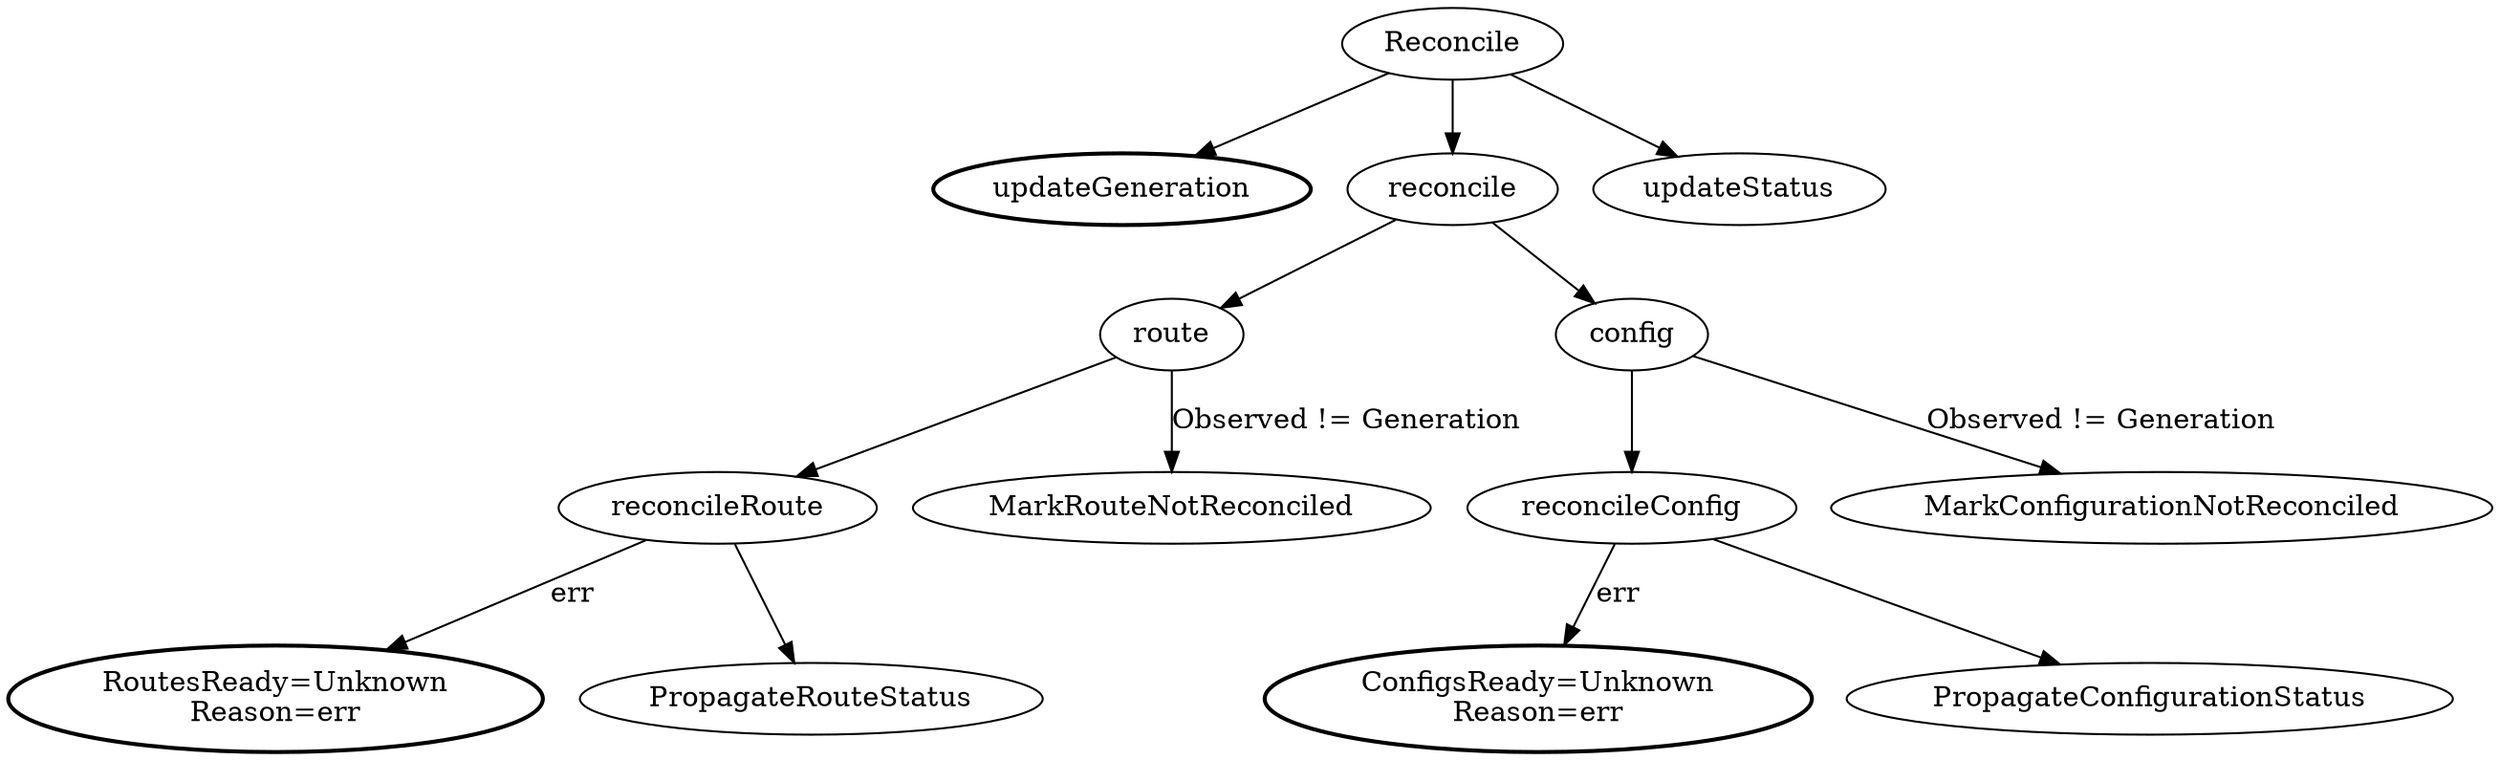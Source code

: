 digraph generation {
  ordering=out;

  RouteUnknownErr [label = "RoutesReady=Unknown\nReason=err", style=bold]
  MarkRouteNotReconciled  [href="https://godoc.org/github.com/knative/serving/pkg/apis/serving/v1alpha1#MarkRouteNotReconciled"]
  PropagateRouteStatus [href="https://godoc.org/github.com/knative/serving/pkg/apis/serving/v1alpha1#PropagateRouteStatus"]

  ConfigUnknownErr [label = "ConfigsReady=Unknown\nReason=err", style=bold]
  MarkConfigurationNotReconciled  [href="https://godoc.org/github.com/knative/serving/pkg/apis/serving/v1alpha1#MarkConfigurationNotReconciled"]
  PropagateConfigurationStatus [href="https://godoc.org/github.com/knative/serving/pkg/apis/serving/v1alpha1#PropagateConfigurationStatus"]

  Reconcile [href="https://github.com/knative/serving/blob/03b04365f0c9f552298436012a911ce3a32cc3bf/pkg/reconciler/service/service.go#L66"]
  reconcile [href="https://github.com/knative/serving/blob/03b04365f0c9f552298436012a911ce3a32cc3bf/pkg/reconciler/service/service.go#L127"]
  route [href="https://github.com/knative/serving/blob/03b04365f0c9f552298436012a911ce3a32cc3bf/pkg/reconciler/service/service.go#L220"]
  config [href="https://github.com/knative/serving/blob/03b04365f0c9f552298436012a911ce3a32cc3bf/pkg/reconciler/service/service.go#L191"]
  reconcileRoute [href="https://github.com/knative/serving/blob/03b04365f0c9f552298436012a911ce3a32cc3bf/pkg/reconciler/service/service.go#L358"]
  reconcileConfig [href="https://github.com/knative/serving/blob/03b04365f0c9f552298436012a911ce3a32cc3bf/pkg/reconciler/service/service.go#L315"]
  updateStatus [href="https://github.com/knative/serving/blob/03b04365f0c9f552298436012a911ce3a32cc3bf/pkg/reconciler/service/service.go#L277"]
  updateGeneration [style=bold]

  Reconcile -> updateGeneration
  Reconcile -> reconcile
  Reconcile -> updateStatus

  reconcile -> route
  reconcile -> config

  route -> reconcileRoute
  route -> MarkRouteNotReconciled [label = "Observed != Generation"]

  reconcileRoute -> RouteUnknownErr [label = "err"]
  reconcileRoute -> PropagateRouteStatus

  config -> reconcileConfig
  config -> MarkConfigurationNotReconciled [label = "Observed != Generation"]

  reconcileConfig -> ConfigUnknownErr [label = "err"]
  reconcileConfig -> PropagateConfigurationStatus
}
